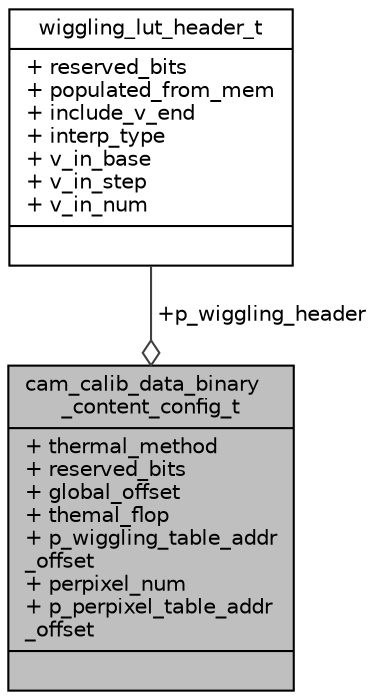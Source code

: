 digraph "cam_calib_data_binary_content_config_t"
{
 // INTERACTIVE_SVG=YES
 // LATEX_PDF_SIZE
  bgcolor="transparent";
  edge [fontname="Helvetica",fontsize="10",labelfontname="Helvetica",labelfontsize="10"];
  node [fontname="Helvetica",fontsize="10",shape=record];
  Node1 [label="{cam_calib_data_binary\l_content_config_t\n|+ thermal_method\l+ reserved_bits\l+ global_offset\l+ themal_flop\l+ p_wiggling_table_addr\l_offset\l+ perpixel_num\l+ p_perpixel_table_addr\l_offset\l|}",height=0.2,width=0.4,color="black", fillcolor="grey75", style="filled", fontcolor="black",tooltip=" "];
  Node2 -> Node1 [color="grey25",fontsize="10",style="solid",label=" +p_wiggling_header" ,arrowhead="odiamond",fontname="Helvetica"];
  Node2 [label="{wiggling_lut_header_t\n|+ reserved_bits\l+ populated_from_mem\l+ include_v_end\l+ interp_type\l+ v_in_base\l+ v_in_step\l+ v_in_num\l|}",height=0.2,width=0.4,color="black",URL="$d2/daf/structwiggling__lut__header__t.html",tooltip=" "];
}
